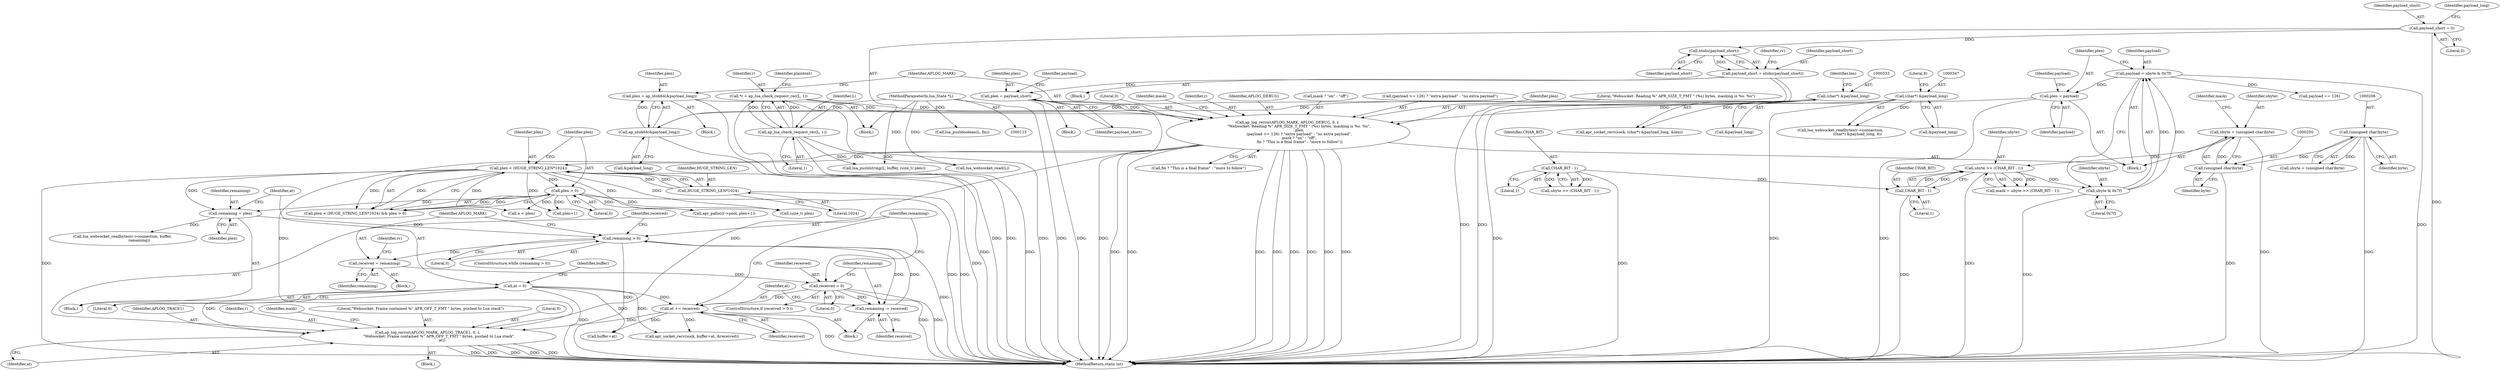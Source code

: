 digraph "0_httpd_643f0fcf3b8ab09a68f0ecd2aa37aafeda3e63ef@pointer" {
"1000489" [label="(Call,ap_log_rerror(APLOG_MARK, APLOG_TRACE1, 0, r, \n                    \"Websocket: Frame contained %\" APR_OFF_T_FMT \" bytes, pushed to Lua stack\", \n                        at))"];
"1000365" [label="(Call,ap_log_rerror(APLOG_MARK, APLOG_DEBUG, 0, r, \n                    \"Websocket: Reading %\" APR_SIZE_T_FMT \" (%s) bytes, masking is %s. %s\", \n                    plen,\n                    (payload >= 126) ? \"extra payload\" : \"no extra payload\", \n                    mask ? \"on\" : \"off\", \n                    fin ? \"This is a final frame\" : \"more to follow\"))"];
"1000144" [label="(Call,*r = ap_lua_check_request_rec(L, 1))"];
"1000146" [label="(Call,ap_lua_check_request_rec(L, 1))"];
"1000116" [label="(MethodParameterIn,lua_State *L)"];
"1000356" [label="(Call,plen = ap_ntoh64(&payload_long))"];
"1000358" [label="(Call,ap_ntoh64(&payload_long))"];
"1000332" [label="(Call,(char*) &payload_long)"];
"1000346" [label="(Call,(char*) &payload_long)"];
"1000310" [label="(Call,plen = payload_short)"];
"1000301" [label="(Call,payload_short = ntohs(payload_short))"];
"1000303" [label="(Call,ntohs(payload_short))"];
"1000133" [label="(Call,payload_short = 0)"];
"1000264" [label="(Call,plen = payload)"];
"1000259" [label="(Call,payload = ubyte & 0x7f)"];
"1000261" [label="(Call,ubyte & 0x7f)"];
"1000254" [label="(Call,ubyte >> (CHAR_BIT - 1))"];
"1000247" [label="(Call,ubyte = (unsigned char)byte)"];
"1000249" [label="(Call,(unsigned char)byte)"];
"1000205" [label="(Call,(unsigned char)byte)"];
"1000256" [label="(Call,CHAR_BIT - 1)"];
"1000212" [label="(Call,CHAR_BIT - 1)"];
"1000440" [label="(Call,at = 0)"];
"1000486" [label="(Call,at += received)"];
"1000479" [label="(Call,received > 0)"];
"1000466" [label="(Call,received = remaining)"];
"1000462" [label="(Call,remaining > 0)"];
"1000435" [label="(Call,remaining = plen)"];
"1000425" [label="(Call,plen < (HUGE_STRING_LEN*1024))"];
"1000427" [label="(Call,HUGE_STRING_LEN*1024)"];
"1000430" [label="(Call,plen > 0)"];
"1000483" [label="(Call,remaining -= received)"];
"1000249" [label="(Call,(unsigned char)byte)"];
"1000365" [label="(Call,ap_log_rerror(APLOG_MARK, APLOG_DEBUG, 0, r, \n                    \"Websocket: Reading %\" APR_SIZE_T_FMT \" (%s) bytes, masking is %s. %s\", \n                    plen,\n                    (payload >= 126) ? \"extra payload\" : \"no extra payload\", \n                    mask ? \"on\" : \"off\", \n                    fin ? \"This is a final frame\" : \"more to follow\"))"];
"1000494" [label="(Literal,\"Websocket: Frame contained %\" APR_OFF_T_FMT \" bytes, pushed to Lua stack\")"];
"1000265" [label="(Identifier,plen)"];
"1000382" [label="(Call,fin ? \"This is a final frame\" : \"more to follow\")"];
"1000482" [label="(Block,)"];
"1000117" [label="(Block,)"];
"1000464" [label="(Literal,0)"];
"1000371" [label="(Identifier,plen)"];
"1000207" [label="(Identifier,byte)"];
"1000500" [label="(Call,lua_websocket_readbytes(r->connection, buffer, \n                            remaining))"];
"1000528" [label="(Call,lua_pushlstring(L, buffer, (size_t) plen))"];
"1000304" [label="(Identifier,payload_short)"];
"1000254" [label="(Call,ubyte >> (CHAR_BIT - 1))"];
"1000487" [label="(Identifier,at)"];
"1000495" [label="(Identifier,at)"];
"1000485" [label="(Identifier,received)"];
"1000492" [label="(Literal,0)"];
"1000470" [label="(Identifier,rv)"];
"1000271" [label="(Block,)"];
"1000134" [label="(Identifier,payload_short)"];
"1000330" [label="(Call,apr_socket_recv(sock, (char*) &payload_long, &len))"];
"1000491" [label="(Identifier,APLOG_TRACE1)"];
"1000436" [label="(Identifier,remaining)"];
"1000309" [label="(Block,)"];
"1000433" [label="(Block,)"];
"1000116" [label="(MethodParameterIn,lua_State *L)"];
"1000307" [label="(Identifier,rv)"];
"1000479" [label="(Call,received > 0)"];
"1000466" [label="(Call,received = remaining)"];
"1000437" [label="(Identifier,plen)"];
"1000513" [label="(Call,n < plen)"];
"1000359" [label="(Call,&payload_long)"];
"1000302" [label="(Identifier,payload_short)"];
"1000461" [label="(ControlStructure,while (remaining > 0))"];
"1000435" [label="(Call,remaining = plen)"];
"1000478" [label="(ControlStructure,if (received > 0 ))"];
"1000356" [label="(Call,plen = ap_ntoh64(&payload_long))"];
"1000144" [label="(Call,*r = ap_lua_check_request_rec(L, 1))"];
"1000266" [label="(Identifier,payload)"];
"1000212" [label="(Call,CHAR_BIT - 1)"];
"1000205" [label="(Call,(unsigned char)byte)"];
"1000256" [label="(Call,CHAR_BIT - 1)"];
"1000311" [label="(Identifier,plen)"];
"1000253" [label="(Identifier,mask)"];
"1000319" [label="(Identifier,payload)"];
"1000255" [label="(Identifier,ubyte)"];
"1000428" [label="(Identifier,HUGE_STRING_LEN)"];
"1000432" [label="(Literal,0)"];
"1000346" [label="(Call,(char*) &payload_long)"];
"1000531" [label="(Call,(size_t) plen)"];
"1000147" [label="(Identifier,L)"];
"1000483" [label="(Call,remaining -= received)"];
"1000150" [label="(Identifier,plaintext)"];
"1000370" [label="(Literal,\"Websocket: Reading %\" APR_SIZE_T_FMT \" (%s) bytes, masking is %s. %s\")"];
"1000450" [label="(Call,plen+1)"];
"1000366" [label="(Identifier,APLOG_MARK)"];
"1000493" [label="(Identifier,r)"];
"1000246" [label="(Block,)"];
"1000259" [label="(Call,payload = ubyte & 0x7f)"];
"1000481" [label="(Literal,0)"];
"1000357" [label="(Identifier,plen)"];
"1000430" [label="(Call,plen > 0)"];
"1000446" [label="(Call,apr_palloc(r->pool, plen+1))"];
"1000488" [label="(Identifier,received)"];
"1000268" [label="(Call,payload == 126)"];
"1000312" [label="(Identifier,payload_short)"];
"1000463" [label="(Identifier,remaining)"];
"1000507" [label="(Identifier,mask)"];
"1000368" [label="(Literal,0)"];
"1000355" [label="(Block,)"];
"1000486" [label="(Call,at += received)"];
"1000332" [label="(Call,(char*) &payload_long)"];
"1000264" [label="(Call,plen = payload)"];
"1000425" [label="(Call,plen < (HUGE_STRING_LEN*1024))"];
"1000426" [label="(Identifier,plen)"];
"1000133" [label="(Call,payload_short = 0)"];
"1000431" [label="(Identifier,plen)"];
"1000387" [label="(Identifier,mask)"];
"1000342" [label="(Call,lua_websocket_readbytes(r->connection, \n                            (char*) &payload_long, 8))"];
"1000257" [label="(Identifier,CHAR_BIT)"];
"1000263" [label="(Literal,0x7f)"];
"1000489" [label="(Call,ap_log_rerror(APLOG_MARK, APLOG_TRACE1, 0, r, \n                    \"Websocket: Frame contained %\" APR_OFF_T_FMT \" bytes, pushed to Lua stack\", \n                        at))"];
"1000310" [label="(Call,plen = payload_short)"];
"1000348" [label="(Call,&payload_long)"];
"1000210" [label="(Call,ubyte >> (CHAR_BIT - 1))"];
"1000334" [label="(Call,&payload_long)"];
"1000442" [label="(Literal,0)"];
"1000214" [label="(Literal,1)"];
"1000203" [label="(Call,ubyte = (unsigned char)byte)"];
"1000252" [label="(Call,mask = ubyte >> (CHAR_BIT - 1))"];
"1000462" [label="(Call,remaining > 0)"];
"1000248" [label="(Identifier,ubyte)"];
"1000429" [label="(Literal,1024)"];
"1000460" [label="(Block,)"];
"1000146" [label="(Call,ap_lua_check_request_rec(L, 1))"];
"1000468" [label="(Identifier,remaining)"];
"1000471" [label="(Call,apr_socket_recv(sock, buffer+at, &received))"];
"1000247" [label="(Call,ubyte = (unsigned char)byte)"];
"1000563" [label="(Call,lua_websocket_read(L))"];
"1000138" [label="(Identifier,payload_long)"];
"1000145" [label="(Identifier,r)"];
"1000465" [label="(Block,)"];
"1000303" [label="(Call,ntohs(payload_short))"];
"1000251" [label="(Identifier,byte)"];
"1000369" [label="(Identifier,r)"];
"1000213" [label="(Identifier,CHAR_BIT)"];
"1000440" [label="(Call,at = 0)"];
"1000534" [label="(Call,lua_pushboolean(L, fin))"];
"1000258" [label="(Literal,1)"];
"1000135" [label="(Literal,0)"];
"1000480" [label="(Identifier,received)"];
"1000424" [label="(Call,plen < (HUGE_STRING_LEN*1024) && plen > 0)"];
"1000260" [label="(Identifier,payload)"];
"1000427" [label="(Call,HUGE_STRING_LEN*1024)"];
"1000262" [label="(Identifier,ubyte)"];
"1000301" [label="(Call,payload_short = ntohs(payload_short))"];
"1000441" [label="(Identifier,at)"];
"1000367" [label="(Identifier,APLOG_DEBUG)"];
"1000269" [label="(Identifier,payload)"];
"1000350" [label="(Literal,8)"];
"1000467" [label="(Identifier,received)"];
"1000378" [label="(Call,mask ? \"on\" : \"off\")"];
"1000358" [label="(Call,ap_ntoh64(&payload_long))"];
"1000372" [label="(Call,(payload >= 126) ? \"extra payload\" : \"no extra payload\")"];
"1000337" [label="(Identifier,len)"];
"1000445" [label="(Identifier,buffer)"];
"1000261" [label="(Call,ubyte & 0x7f)"];
"1000148" [label="(Literal,1)"];
"1000484" [label="(Identifier,remaining)"];
"1000567" [label="(MethodReturn,static int)"];
"1000473" [label="(Call,buffer+at)"];
"1000490" [label="(Identifier,APLOG_MARK)"];
"1000489" -> "1000460"  [label="AST: "];
"1000489" -> "1000495"  [label="CFG: "];
"1000490" -> "1000489"  [label="AST: "];
"1000491" -> "1000489"  [label="AST: "];
"1000492" -> "1000489"  [label="AST: "];
"1000493" -> "1000489"  [label="AST: "];
"1000494" -> "1000489"  [label="AST: "];
"1000495" -> "1000489"  [label="AST: "];
"1000507" -> "1000489"  [label="CFG: "];
"1000489" -> "1000567"  [label="DDG: "];
"1000489" -> "1000567"  [label="DDG: "];
"1000489" -> "1000567"  [label="DDG: "];
"1000489" -> "1000567"  [label="DDG: "];
"1000489" -> "1000567"  [label="DDG: "];
"1000365" -> "1000489"  [label="DDG: "];
"1000365" -> "1000489"  [label="DDG: "];
"1000440" -> "1000489"  [label="DDG: "];
"1000486" -> "1000489"  [label="DDG: "];
"1000365" -> "1000246"  [label="AST: "];
"1000365" -> "1000382"  [label="CFG: "];
"1000366" -> "1000365"  [label="AST: "];
"1000367" -> "1000365"  [label="AST: "];
"1000368" -> "1000365"  [label="AST: "];
"1000369" -> "1000365"  [label="AST: "];
"1000370" -> "1000365"  [label="AST: "];
"1000371" -> "1000365"  [label="AST: "];
"1000372" -> "1000365"  [label="AST: "];
"1000378" -> "1000365"  [label="AST: "];
"1000382" -> "1000365"  [label="AST: "];
"1000387" -> "1000365"  [label="CFG: "];
"1000365" -> "1000567"  [label="DDG: "];
"1000365" -> "1000567"  [label="DDG: "];
"1000365" -> "1000567"  [label="DDG: "];
"1000365" -> "1000567"  [label="DDG: "];
"1000365" -> "1000567"  [label="DDG: "];
"1000365" -> "1000567"  [label="DDG: "];
"1000365" -> "1000567"  [label="DDG: "];
"1000365" -> "1000567"  [label="DDG: "];
"1000144" -> "1000365"  [label="DDG: "];
"1000356" -> "1000365"  [label="DDG: "];
"1000310" -> "1000365"  [label="DDG: "];
"1000264" -> "1000365"  [label="DDG: "];
"1000365" -> "1000425"  [label="DDG: "];
"1000144" -> "1000117"  [label="AST: "];
"1000144" -> "1000146"  [label="CFG: "];
"1000145" -> "1000144"  [label="AST: "];
"1000146" -> "1000144"  [label="AST: "];
"1000150" -> "1000144"  [label="CFG: "];
"1000144" -> "1000567"  [label="DDG: "];
"1000144" -> "1000567"  [label="DDG: "];
"1000146" -> "1000144"  [label="DDG: "];
"1000146" -> "1000144"  [label="DDG: "];
"1000146" -> "1000148"  [label="CFG: "];
"1000147" -> "1000146"  [label="AST: "];
"1000148" -> "1000146"  [label="AST: "];
"1000146" -> "1000567"  [label="DDG: "];
"1000116" -> "1000146"  [label="DDG: "];
"1000146" -> "1000528"  [label="DDG: "];
"1000146" -> "1000563"  [label="DDG: "];
"1000116" -> "1000115"  [label="AST: "];
"1000116" -> "1000567"  [label="DDG: "];
"1000116" -> "1000528"  [label="DDG: "];
"1000116" -> "1000534"  [label="DDG: "];
"1000116" -> "1000563"  [label="DDG: "];
"1000356" -> "1000355"  [label="AST: "];
"1000356" -> "1000358"  [label="CFG: "];
"1000357" -> "1000356"  [label="AST: "];
"1000358" -> "1000356"  [label="AST: "];
"1000366" -> "1000356"  [label="CFG: "];
"1000356" -> "1000567"  [label="DDG: "];
"1000358" -> "1000356"  [label="DDG: "];
"1000358" -> "1000359"  [label="CFG: "];
"1000359" -> "1000358"  [label="AST: "];
"1000358" -> "1000567"  [label="DDG: "];
"1000332" -> "1000358"  [label="DDG: "];
"1000346" -> "1000358"  [label="DDG: "];
"1000332" -> "1000330"  [label="AST: "];
"1000332" -> "1000334"  [label="CFG: "];
"1000333" -> "1000332"  [label="AST: "];
"1000334" -> "1000332"  [label="AST: "];
"1000337" -> "1000332"  [label="CFG: "];
"1000332" -> "1000567"  [label="DDG: "];
"1000332" -> "1000330"  [label="DDG: "];
"1000346" -> "1000342"  [label="AST: "];
"1000346" -> "1000348"  [label="CFG: "];
"1000347" -> "1000346"  [label="AST: "];
"1000348" -> "1000346"  [label="AST: "];
"1000350" -> "1000346"  [label="CFG: "];
"1000346" -> "1000567"  [label="DDG: "];
"1000346" -> "1000342"  [label="DDG: "];
"1000310" -> "1000309"  [label="AST: "];
"1000310" -> "1000312"  [label="CFG: "];
"1000311" -> "1000310"  [label="AST: "];
"1000312" -> "1000310"  [label="AST: "];
"1000319" -> "1000310"  [label="CFG: "];
"1000310" -> "1000567"  [label="DDG: "];
"1000310" -> "1000567"  [label="DDG: "];
"1000301" -> "1000310"  [label="DDG: "];
"1000301" -> "1000271"  [label="AST: "];
"1000301" -> "1000303"  [label="CFG: "];
"1000302" -> "1000301"  [label="AST: "];
"1000303" -> "1000301"  [label="AST: "];
"1000307" -> "1000301"  [label="CFG: "];
"1000301" -> "1000567"  [label="DDG: "];
"1000301" -> "1000567"  [label="DDG: "];
"1000303" -> "1000301"  [label="DDG: "];
"1000303" -> "1000304"  [label="CFG: "];
"1000304" -> "1000303"  [label="AST: "];
"1000133" -> "1000303"  [label="DDG: "];
"1000133" -> "1000117"  [label="AST: "];
"1000133" -> "1000135"  [label="CFG: "];
"1000134" -> "1000133"  [label="AST: "];
"1000135" -> "1000133"  [label="AST: "];
"1000138" -> "1000133"  [label="CFG: "];
"1000133" -> "1000567"  [label="DDG: "];
"1000264" -> "1000246"  [label="AST: "];
"1000264" -> "1000266"  [label="CFG: "];
"1000265" -> "1000264"  [label="AST: "];
"1000266" -> "1000264"  [label="AST: "];
"1000269" -> "1000264"  [label="CFG: "];
"1000264" -> "1000567"  [label="DDG: "];
"1000259" -> "1000264"  [label="DDG: "];
"1000259" -> "1000246"  [label="AST: "];
"1000259" -> "1000261"  [label="CFG: "];
"1000260" -> "1000259"  [label="AST: "];
"1000261" -> "1000259"  [label="AST: "];
"1000265" -> "1000259"  [label="CFG: "];
"1000259" -> "1000567"  [label="DDG: "];
"1000261" -> "1000259"  [label="DDG: "];
"1000261" -> "1000259"  [label="DDG: "];
"1000259" -> "1000268"  [label="DDG: "];
"1000261" -> "1000263"  [label="CFG: "];
"1000262" -> "1000261"  [label="AST: "];
"1000263" -> "1000261"  [label="AST: "];
"1000261" -> "1000567"  [label="DDG: "];
"1000254" -> "1000261"  [label="DDG: "];
"1000254" -> "1000252"  [label="AST: "];
"1000254" -> "1000256"  [label="CFG: "];
"1000255" -> "1000254"  [label="AST: "];
"1000256" -> "1000254"  [label="AST: "];
"1000252" -> "1000254"  [label="CFG: "];
"1000254" -> "1000567"  [label="DDG: "];
"1000254" -> "1000252"  [label="DDG: "];
"1000254" -> "1000252"  [label="DDG: "];
"1000247" -> "1000254"  [label="DDG: "];
"1000256" -> "1000254"  [label="DDG: "];
"1000256" -> "1000254"  [label="DDG: "];
"1000247" -> "1000246"  [label="AST: "];
"1000247" -> "1000249"  [label="CFG: "];
"1000248" -> "1000247"  [label="AST: "];
"1000249" -> "1000247"  [label="AST: "];
"1000253" -> "1000247"  [label="CFG: "];
"1000247" -> "1000567"  [label="DDG: "];
"1000249" -> "1000247"  [label="DDG: "];
"1000249" -> "1000251"  [label="CFG: "];
"1000250" -> "1000249"  [label="AST: "];
"1000251" -> "1000249"  [label="AST: "];
"1000249" -> "1000567"  [label="DDG: "];
"1000205" -> "1000249"  [label="DDG: "];
"1000205" -> "1000203"  [label="AST: "];
"1000205" -> "1000207"  [label="CFG: "];
"1000206" -> "1000205"  [label="AST: "];
"1000207" -> "1000205"  [label="AST: "];
"1000203" -> "1000205"  [label="CFG: "];
"1000205" -> "1000567"  [label="DDG: "];
"1000205" -> "1000203"  [label="DDG: "];
"1000256" -> "1000258"  [label="CFG: "];
"1000257" -> "1000256"  [label="AST: "];
"1000258" -> "1000256"  [label="AST: "];
"1000256" -> "1000567"  [label="DDG: "];
"1000212" -> "1000256"  [label="DDG: "];
"1000212" -> "1000210"  [label="AST: "];
"1000212" -> "1000214"  [label="CFG: "];
"1000213" -> "1000212"  [label="AST: "];
"1000214" -> "1000212"  [label="AST: "];
"1000210" -> "1000212"  [label="CFG: "];
"1000212" -> "1000567"  [label="DDG: "];
"1000212" -> "1000210"  [label="DDG: "];
"1000212" -> "1000210"  [label="DDG: "];
"1000440" -> "1000433"  [label="AST: "];
"1000440" -> "1000442"  [label="CFG: "];
"1000441" -> "1000440"  [label="AST: "];
"1000442" -> "1000440"  [label="AST: "];
"1000445" -> "1000440"  [label="CFG: "];
"1000440" -> "1000567"  [label="DDG: "];
"1000440" -> "1000471"  [label="DDG: "];
"1000440" -> "1000473"  [label="DDG: "];
"1000440" -> "1000486"  [label="DDG: "];
"1000486" -> "1000482"  [label="AST: "];
"1000486" -> "1000488"  [label="CFG: "];
"1000487" -> "1000486"  [label="AST: "];
"1000488" -> "1000486"  [label="AST: "];
"1000463" -> "1000486"  [label="CFG: "];
"1000486" -> "1000567"  [label="DDG: "];
"1000486" -> "1000471"  [label="DDG: "];
"1000486" -> "1000473"  [label="DDG: "];
"1000479" -> "1000486"  [label="DDG: "];
"1000479" -> "1000478"  [label="AST: "];
"1000479" -> "1000481"  [label="CFG: "];
"1000480" -> "1000479"  [label="AST: "];
"1000481" -> "1000479"  [label="AST: "];
"1000463" -> "1000479"  [label="CFG: "];
"1000484" -> "1000479"  [label="CFG: "];
"1000479" -> "1000567"  [label="DDG: "];
"1000479" -> "1000567"  [label="DDG: "];
"1000466" -> "1000479"  [label="DDG: "];
"1000479" -> "1000483"  [label="DDG: "];
"1000466" -> "1000465"  [label="AST: "];
"1000466" -> "1000468"  [label="CFG: "];
"1000467" -> "1000466"  [label="AST: "];
"1000468" -> "1000466"  [label="AST: "];
"1000470" -> "1000466"  [label="CFG: "];
"1000462" -> "1000466"  [label="DDG: "];
"1000462" -> "1000461"  [label="AST: "];
"1000462" -> "1000464"  [label="CFG: "];
"1000463" -> "1000462"  [label="AST: "];
"1000464" -> "1000462"  [label="AST: "];
"1000467" -> "1000462"  [label="CFG: "];
"1000490" -> "1000462"  [label="CFG: "];
"1000462" -> "1000567"  [label="DDG: "];
"1000462" -> "1000567"  [label="DDG: "];
"1000435" -> "1000462"  [label="DDG: "];
"1000483" -> "1000462"  [label="DDG: "];
"1000462" -> "1000483"  [label="DDG: "];
"1000435" -> "1000433"  [label="AST: "];
"1000435" -> "1000437"  [label="CFG: "];
"1000436" -> "1000435"  [label="AST: "];
"1000437" -> "1000435"  [label="AST: "];
"1000441" -> "1000435"  [label="CFG: "];
"1000425" -> "1000435"  [label="DDG: "];
"1000430" -> "1000435"  [label="DDG: "];
"1000435" -> "1000500"  [label="DDG: "];
"1000425" -> "1000424"  [label="AST: "];
"1000425" -> "1000427"  [label="CFG: "];
"1000426" -> "1000425"  [label="AST: "];
"1000427" -> "1000425"  [label="AST: "];
"1000431" -> "1000425"  [label="CFG: "];
"1000424" -> "1000425"  [label="CFG: "];
"1000425" -> "1000567"  [label="DDG: "];
"1000425" -> "1000567"  [label="DDG: "];
"1000425" -> "1000424"  [label="DDG: "];
"1000425" -> "1000424"  [label="DDG: "];
"1000427" -> "1000425"  [label="DDG: "];
"1000427" -> "1000425"  [label="DDG: "];
"1000425" -> "1000430"  [label="DDG: "];
"1000425" -> "1000446"  [label="DDG: "];
"1000425" -> "1000450"  [label="DDG: "];
"1000425" -> "1000513"  [label="DDG: "];
"1000425" -> "1000531"  [label="DDG: "];
"1000427" -> "1000429"  [label="CFG: "];
"1000428" -> "1000427"  [label="AST: "];
"1000429" -> "1000427"  [label="AST: "];
"1000427" -> "1000567"  [label="DDG: "];
"1000430" -> "1000424"  [label="AST: "];
"1000430" -> "1000432"  [label="CFG: "];
"1000431" -> "1000430"  [label="AST: "];
"1000432" -> "1000430"  [label="AST: "];
"1000424" -> "1000430"  [label="CFG: "];
"1000430" -> "1000567"  [label="DDG: "];
"1000430" -> "1000424"  [label="DDG: "];
"1000430" -> "1000424"  [label="DDG: "];
"1000430" -> "1000446"  [label="DDG: "];
"1000430" -> "1000450"  [label="DDG: "];
"1000430" -> "1000513"  [label="DDG: "];
"1000430" -> "1000531"  [label="DDG: "];
"1000483" -> "1000482"  [label="AST: "];
"1000483" -> "1000485"  [label="CFG: "];
"1000484" -> "1000483"  [label="AST: "];
"1000485" -> "1000483"  [label="AST: "];
"1000487" -> "1000483"  [label="CFG: "];
}

